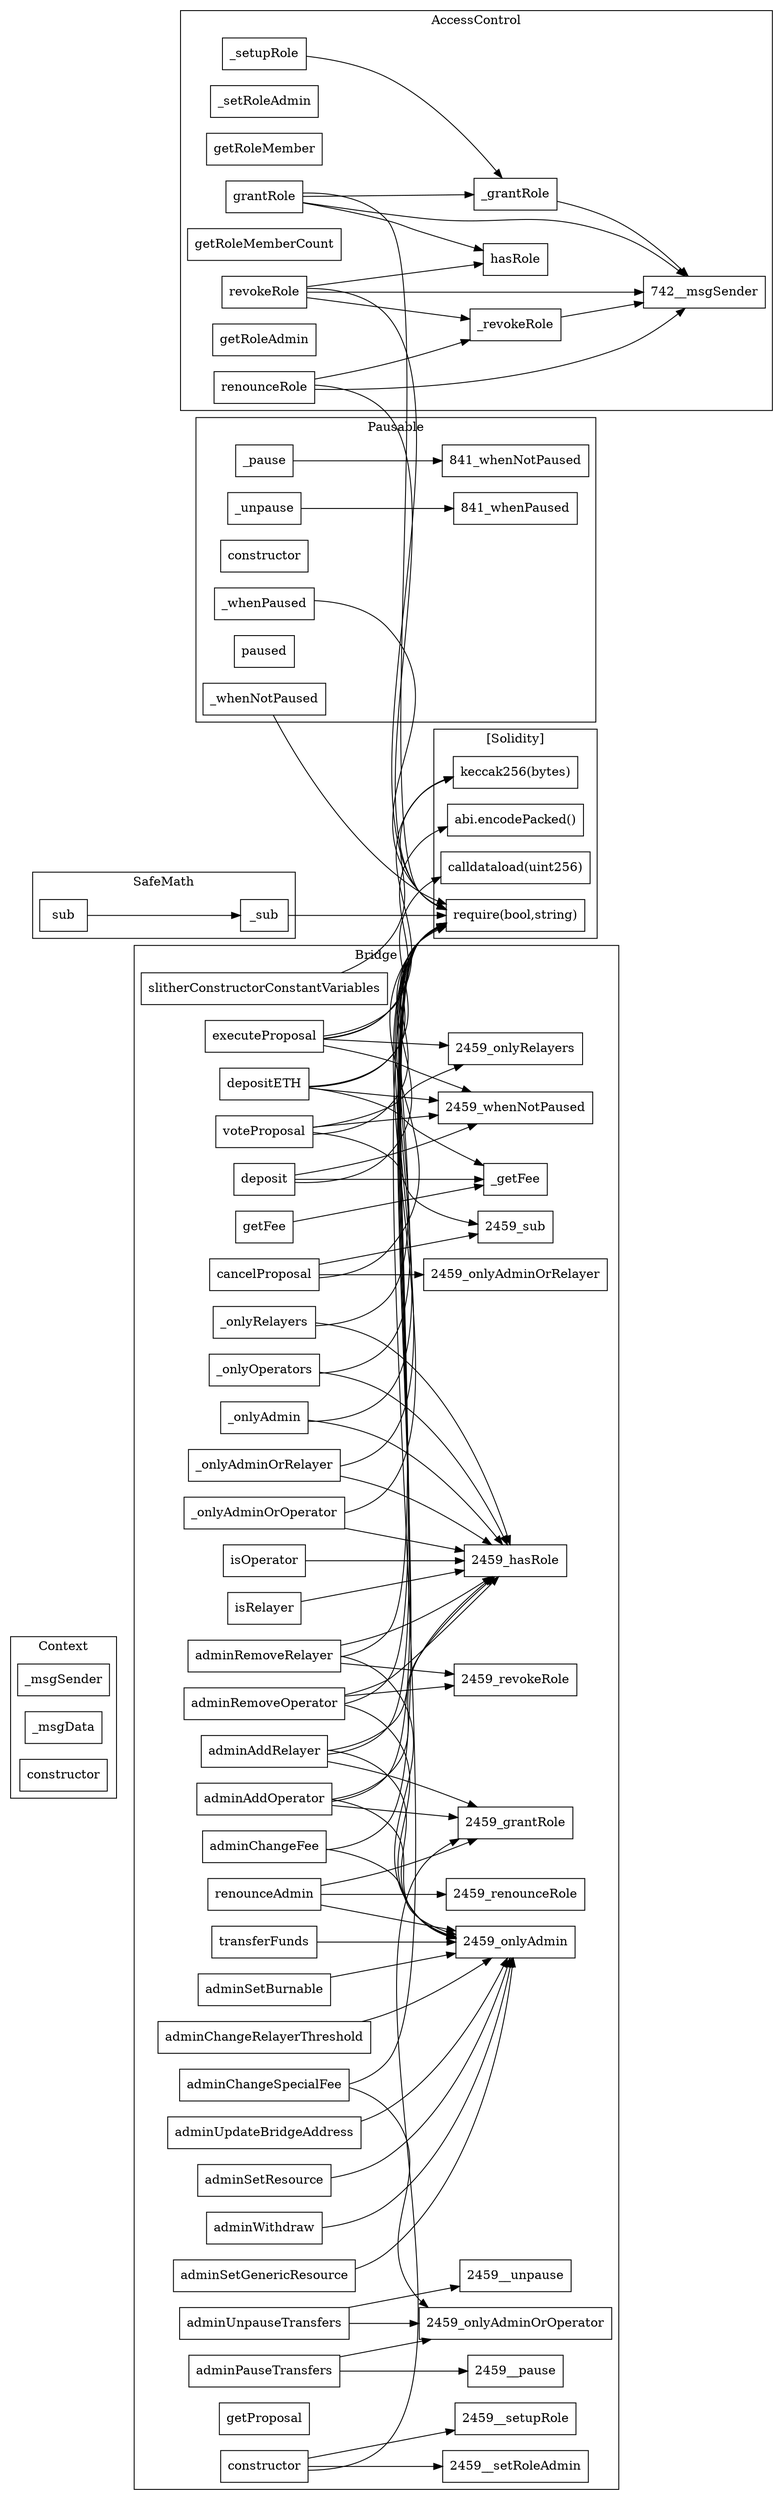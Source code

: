 strict digraph {
rankdir="LR"
node [shape=box]
subgraph cluster_482_Context {
label = "Context"
"482__msgSender" [label="_msgSender"]
"482__msgData" [label="_msgData"]
"482_constructor" [label="constructor"]
}subgraph cluster_742_AccessControl {
label = "AccessControl"
"742__setupRole" [label="_setupRole"]
"742__setRoleAdmin" [label="_setRoleAdmin"]
"742_getRoleMember" [label="getRoleMember"]
"742__grantRole" [label="_grantRole"]
"742__revokeRole" [label="_revokeRole"]
"742_grantRole" [label="grantRole"]
"742_getRoleMemberCount" [label="getRoleMemberCount"]
"742_renounceRole" [label="renounceRole"]
"742_getRoleAdmin" [label="getRoleAdmin"]
"742_revokeRole" [label="revokeRole"]
"742_hasRole" [label="hasRole"]
"742_renounceRole" -> "742__revokeRole"
"742_renounceRole" -> "742__msgSender"
"742_grantRole" -> "742_hasRole"
"742_revokeRole" -> "742__msgSender"
"742_grantRole" -> "742__grantRole"
"742_revokeRole" -> "742__revokeRole"
"742__grantRole" -> "742__msgSender"
"742__setupRole" -> "742__grantRole"
"742__revokeRole" -> "742__msgSender"
"742_grantRole" -> "742__msgSender"
"742_revokeRole" -> "742_hasRole"
}subgraph cluster_841_Pausable {
label = "Pausable"
"841__pause" [label="_pause"]
"841__whenNotPaused" [label="_whenNotPaused"]
"841_constructor" [label="constructor"]
"841__unpause" [label="_unpause"]
"841_paused" [label="paused"]
"841__whenPaused" [label="_whenPaused"]
"841__unpause" -> "841_whenPaused"
"841__pause" -> "841_whenNotPaused"
}subgraph cluster_888_SafeMath {
label = "SafeMath"
"888__sub" [label="_sub"]
"888_sub" [label="sub"]
"888_sub" -> "888__sub"
}subgraph cluster_2459_Bridge {
label = "Bridge"
"2459__onlyRelayers" [label="_onlyRelayers"]
"2459_adminRemoveRelayer" [label="adminRemoveRelayer"]
"2459__onlyOperators" [label="_onlyOperators"]
"2459_slitherConstructorConstantVariables" [label="slitherConstructorConstantVariables"]
"2459_renounceAdmin" [label="renounceAdmin"]
"2459_cancelProposal" [label="cancelProposal"]
"2459_adminAddOperator" [label="adminAddOperator"]
"2459_adminChangeSpecialFee" [label="adminChangeSpecialFee"]
"2459_depositETH" [label="depositETH"]
"2459_deposit" [label="deposit"]
"2459_adminSetBurnable" [label="adminSetBurnable"]
"2459_getFee" [label="getFee"]
"2459_adminChangeRelayerThreshold" [label="adminChangeRelayerThreshold"]
"2459_executeProposal" [label="executeProposal"]
"2459__onlyAdminOrRelayer" [label="_onlyAdminOrRelayer"]
"2459_adminWithdraw" [label="adminWithdraw"]
"2459_adminChangeFee" [label="adminChangeFee"]
"2459_adminRemoveOperator" [label="adminRemoveOperator"]
"2459__getFee" [label="_getFee"]
"2459__onlyAdminOrOperator" [label="_onlyAdminOrOperator"]
"2459_adminUnpauseTransfers" [label="adminUnpauseTransfers"]
"2459_isRelayer" [label="isRelayer"]
"2459_voteProposal" [label="voteProposal"]
"2459_transferFunds" [label="transferFunds"]
"2459_adminPauseTransfers" [label="adminPauseTransfers"]
"2459_adminUpdateBridgeAddress" [label="adminUpdateBridgeAddress"]
"2459_adminSetResource" [label="adminSetResource"]
"2459_isOperator" [label="isOperator"]
"2459_adminSetGenericResource" [label="adminSetGenericResource"]
"2459_adminAddRelayer" [label="adminAddRelayer"]
"2459_constructor" [label="constructor"]
"2459_getProposal" [label="getProposal"]
"2459__onlyAdmin" [label="_onlyAdmin"]
"2459_adminAddOperator" -> "2459_onlyAdmin"
"2459_renounceAdmin" -> "2459_renounceRole"
"2459__onlyAdmin" -> "2459_hasRole"
"2459_voteProposal" -> "2459_sub"
"2459_deposit" -> "2459__getFee"
"2459_constructor" -> "2459__setupRole"
"2459_adminSetBurnable" -> "2459_onlyAdmin"
"2459_adminRemoveOperator" -> "2459_revokeRole"
"2459_adminRemoveOperator" -> "2459_onlyAdmin"
"2459_constructor" -> "2459_grantRole"
"2459_depositETH" -> "2459_whenNotPaused"
"2459_adminRemoveRelayer" -> "2459_hasRole"
"2459__onlyRelayers" -> "2459_hasRole"
"2459_renounceAdmin" -> "2459_grantRole"
"2459_getFee" -> "2459__getFee"
"2459__onlyOperators" -> "2459_hasRole"
"2459_isOperator" -> "2459_hasRole"
"2459_adminAddOperator" -> "2459_hasRole"
"2459__onlyAdminOrOperator" -> "2459_hasRole"
"2459_isRelayer" -> "2459_hasRole"
"2459_adminRemoveRelayer" -> "2459_revokeRole"
"2459_adminUnpauseTransfers" -> "2459_onlyAdminOrOperator"
"2459_adminChangeSpecialFee" -> "2459_onlyAdminOrOperator"
"2459_adminPauseTransfers" -> "2459__pause"
"2459_adminChangeRelayerThreshold" -> "2459_onlyAdmin"
"2459_adminRemoveOperator" -> "2459_hasRole"
"2459_adminWithdraw" -> "2459_onlyAdmin"
"2459_depositETH" -> "2459__getFee"
"2459_cancelProposal" -> "2459_sub"
"2459_adminAddOperator" -> "2459_grantRole"
"2459_adminSetResource" -> "2459_onlyAdmin"
"2459_adminAddRelayer" -> "2459_hasRole"
"2459_deposit" -> "2459_whenNotPaused"
"2459_adminRemoveRelayer" -> "2459_onlyAdmin"
"2459_adminAddRelayer" -> "2459_onlyAdmin"
"2459_adminUnpauseTransfers" -> "2459__unpause"
"2459_adminAddRelayer" -> "2459_grantRole"
"2459_adminSetGenericResource" -> "2459_onlyAdmin"
"2459_executeProposal" -> "2459_whenNotPaused"
"2459_voteProposal" -> "2459_onlyRelayers"
"2459_adminChangeFee" -> "2459_onlyAdmin"
"2459_cancelProposal" -> "2459_onlyAdminOrRelayer"
"2459__onlyAdminOrRelayer" -> "2459_hasRole"
"2459_executeProposal" -> "2459_onlyRelayers"
"2459_transferFunds" -> "2459_onlyAdmin"
"2459_adminUpdateBridgeAddress" -> "2459_onlyAdmin"
"2459_constructor" -> "2459__setRoleAdmin"
"2459_renounceAdmin" -> "2459_onlyAdmin"
"2459_adminPauseTransfers" -> "2459_onlyAdminOrOperator"
"2459_voteProposal" -> "2459_whenNotPaused"
}subgraph cluster_solidity {
label = "[Solidity]"
"require(bool,string)" 
"calldataload(uint256)" 
"abi.encodePacked()" 
"keccak256(bytes)" 
"2459__onlyAdmin" -> "require(bool,string)"
"2459__onlyAdminOrRelayer" -> "require(bool,string)"
"742_grantRole" -> "require(bool,string)"
"742_renounceRole" -> "require(bool,string)"
"2459_voteProposal" -> "require(bool,string)"
"888__sub" -> "require(bool,string)"
"2459_adminRemoveOperator" -> "require(bool,string)"
"2459_adminRemoveRelayer" -> "require(bool,string)"
"742_revokeRole" -> "require(bool,string)"
"2459_deposit" -> "require(bool,string)"
"2459_adminChangeFee" -> "require(bool,string)"
"2459__onlyRelayers" -> "require(bool,string)"
"2459_executeProposal" -> "abi.encodePacked()"
"2459_adminAddRelayer" -> "require(bool,string)"
"841__whenNotPaused" -> "require(bool,string)"
"2459_adminChangeSpecialFee" -> "require(bool,string)"
"2459_cancelProposal" -> "require(bool,string)"
"2459_executeProposal" -> "require(bool,string)"
"2459_executeProposal" -> "keccak256(bytes)"
"2459_adminAddOperator" -> "require(bool,string)"
"2459_depositETH" -> "calldataload(uint256)"
"2459__onlyOperators" -> "require(bool,string)"
"2459_slitherConstructorConstantVariables" -> "keccak256(bytes)"
"2459__onlyAdminOrOperator" -> "require(bool,string)"
"841__whenPaused" -> "require(bool,string)"
"2459_depositETH" -> "require(bool,string)"
}
}
